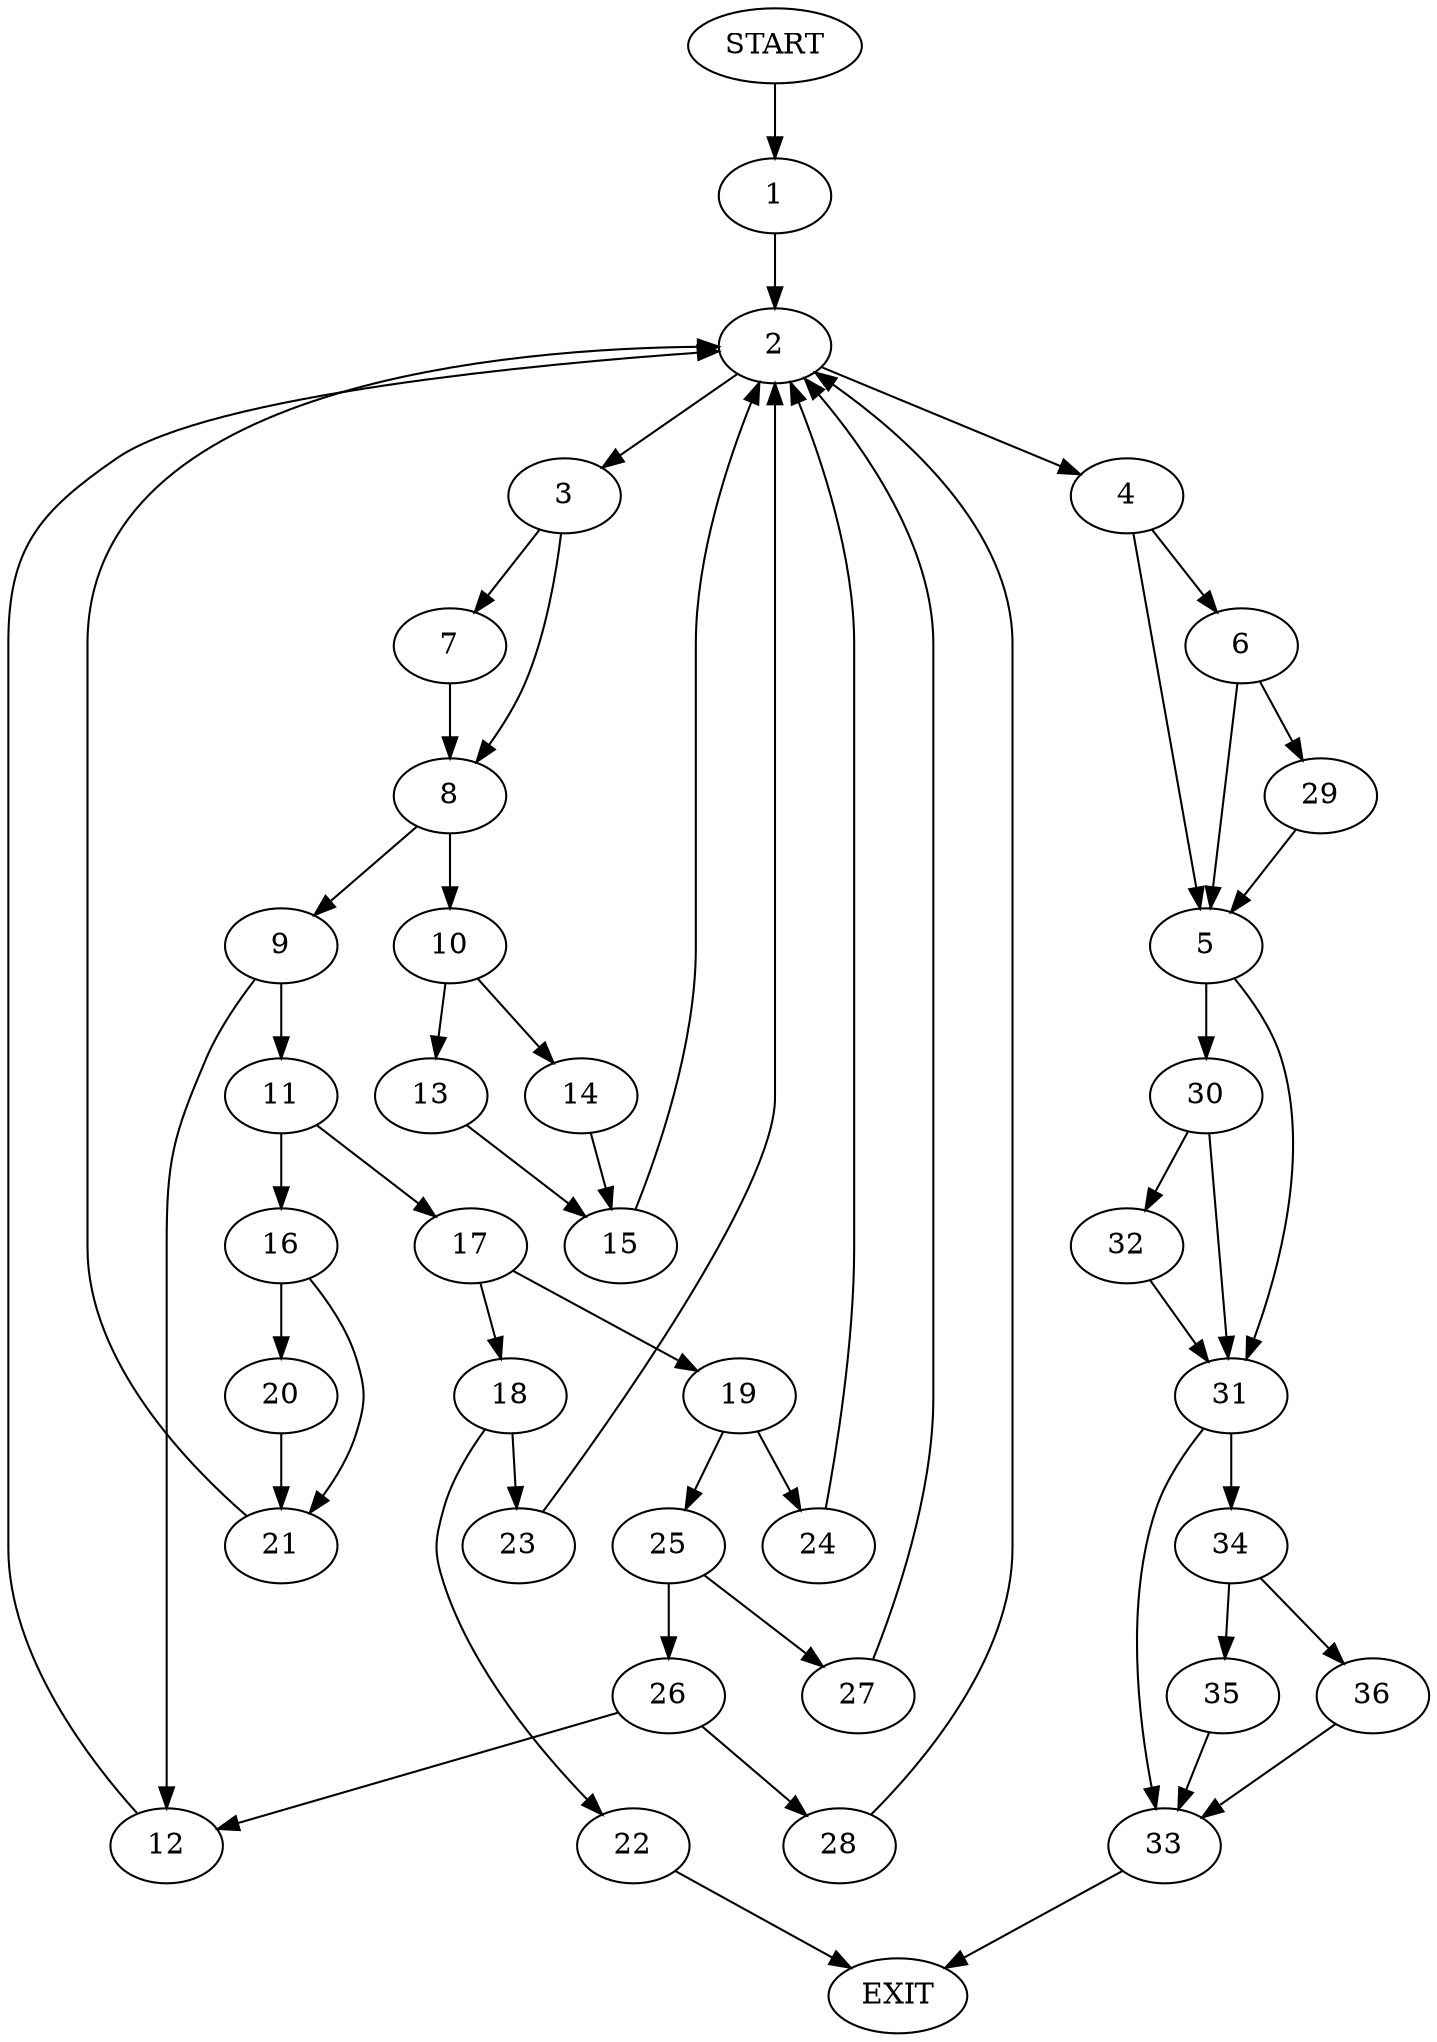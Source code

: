 digraph {
0 [label="START"]
37 [label="EXIT"]
0 -> 1
1 -> 2
2 -> 3
2 -> 4
4 -> 5
4 -> 6
3 -> 7
3 -> 8
8 -> 9
8 -> 10
7 -> 8
9 -> 11
9 -> 12
10 -> 13
10 -> 14
13 -> 15
14 -> 15
15 -> 2
12 -> 2
11 -> 16
11 -> 17
17 -> 18
17 -> 19
16 -> 20
16 -> 21
21 -> 2
20 -> 21
18 -> 22
18 -> 23
19 -> 24
19 -> 25
23 -> 2
22 -> 37
24 -> 2
25 -> 26
25 -> 27
26 -> 12
26 -> 28
27 -> 2
28 -> 2
6 -> 5
6 -> 29
5 -> 30
5 -> 31
29 -> 5
30 -> 32
30 -> 31
31 -> 33
31 -> 34
32 -> 31
34 -> 35
34 -> 36
33 -> 37
35 -> 33
36 -> 33
}
